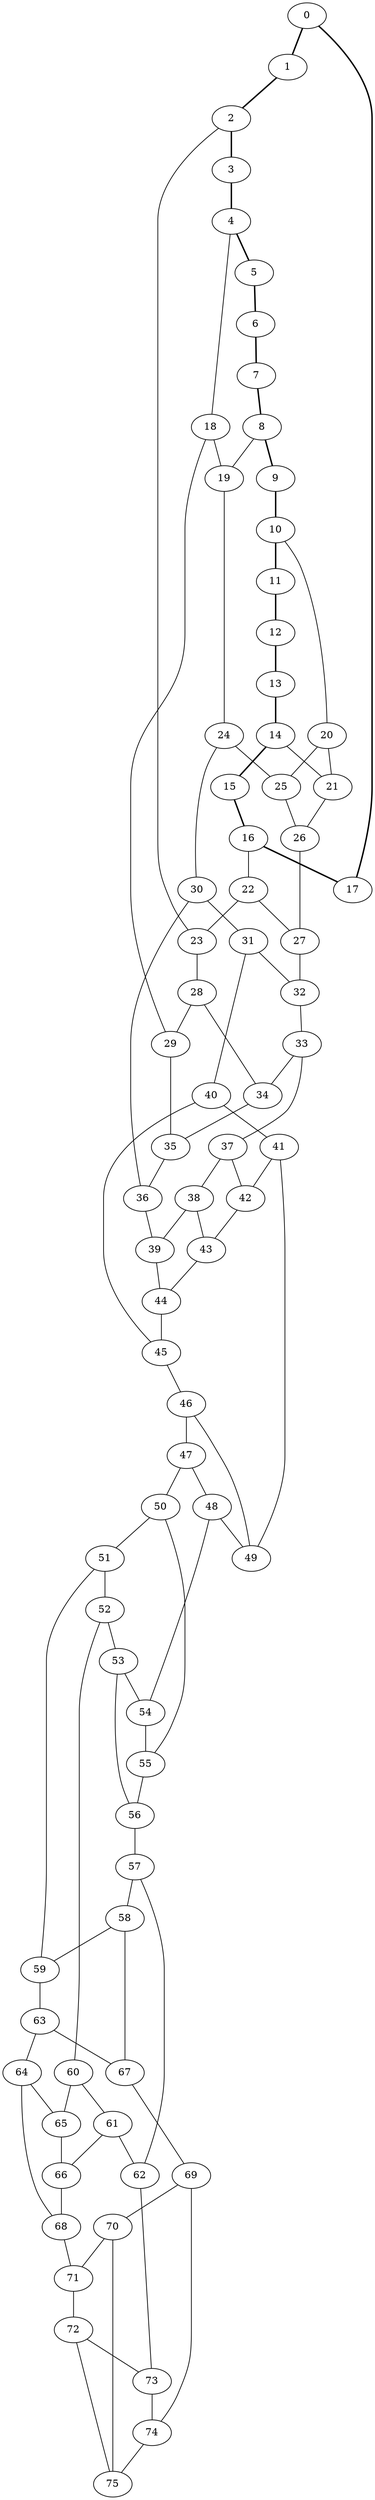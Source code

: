 //Inside of this graph isn't 3-connected
graph G {
0 [ pos = " 18.00,0.00!" ];
0 -- 1[style=bold];
0 -- 17[style=bold];
1 [ pos = " 16.91,6.16!" ];
1 -- 2[style=bold];
2 [ pos = " 13.79,11.57!" ];
2 -- 3[style=bold];
2 -- 23;
3 [ pos = " 9.00,15.59!" ];
3 -- 4[style=bold];
4 [ pos = " 3.13,17.73!" ];
4 -- 5[style=bold];
4 -- 18;
5 [ pos = " -3.13,17.73!" ];
5 -- 6[style=bold];
6 [ pos = " -9.00,15.59!" ];
6 -- 7[style=bold];
7 [ pos = " -13.79,11.57!" ];
7 -- 8[style=bold];
8 [ pos = " -16.91,6.16!" ];
8 -- 9[style=bold];
8 -- 19;
9 [ pos = " -18.00,0.00!" ];
9 -- 10[style=bold];
10 [ pos = " -16.91,-6.16!" ];
10 -- 11[style=bold];
10 -- 20;
11 [ pos = " -13.79,-11.57!" ];
11 -- 12[style=bold];
12 [ pos = " -9.00,-15.59!" ];
12 -- 13[style=bold];
13 [ pos = " -3.13,-17.73!" ];
13 -- 14[style=bold];
14 [ pos = " 3.13,-17.73!" ];
14 -- 15[style=bold];
14 -- 21;
15 [ pos = " 9.00,-15.59!" ];
15 -- 16[style=bold];
16 [ pos = " 13.79,-11.57!" ];
16 -- 17[style=bold];
16 -- 22;
17 [ pos = " 16.91,-6.16!" ];
18 -- 19;
18 -- 29;
19 -- 24;
20 -- 21;
20 -- 25;
21 -- 26;
22 -- 23;
22 -- 27;
23 -- 28;
24 -- 25;
24 -- 30;
25 -- 26;
26 -- 27;
27 -- 32;
28 -- 29;
28 -- 34;
29 -- 35;
30 -- 31;
30 -- 36;
31 -- 32;
31 -- 40;
32 -- 33;
33 -- 34;
33 -- 37;
34 -- 35;
35 -- 36;
36 -- 39;
37 -- 38;
37 -- 42;
38 -- 39;
38 -- 43;
39 -- 44;
40 -- 41;
40 -- 45;
41 -- 42;
41 -- 49;
42 -- 43;
43 -- 44;
44 -- 45;
45 -- 46;
46 -- 47;
46 -- 49;
47 -- 48;
47 -- 50;
48 -- 49;
48 -- 54;
50 -- 51;
50 -- 55;
51 -- 52;
51 -- 59;
52 -- 53;
52 -- 60;
53 -- 54;
53 -- 56;
54 -- 55;
55 -- 56;
56 -- 57;
57 -- 58;
57 -- 62;
58 -- 59;
58 -- 67;
59 -- 63;
60 -- 61;
60 -- 65;
61 -- 62;
61 -- 66;
62 -- 73;
63 -- 64;
63 -- 67;
64 -- 65;
64 -- 68;
65 -- 66;
66 -- 68;
67 -- 69;
68 -- 71;
69 -- 70;
69 -- 74;
70 -- 71;
70 -- 75;
71 -- 72;
72 -- 73;
72 -- 75;
73 -- 74;
74 -- 75;
}
